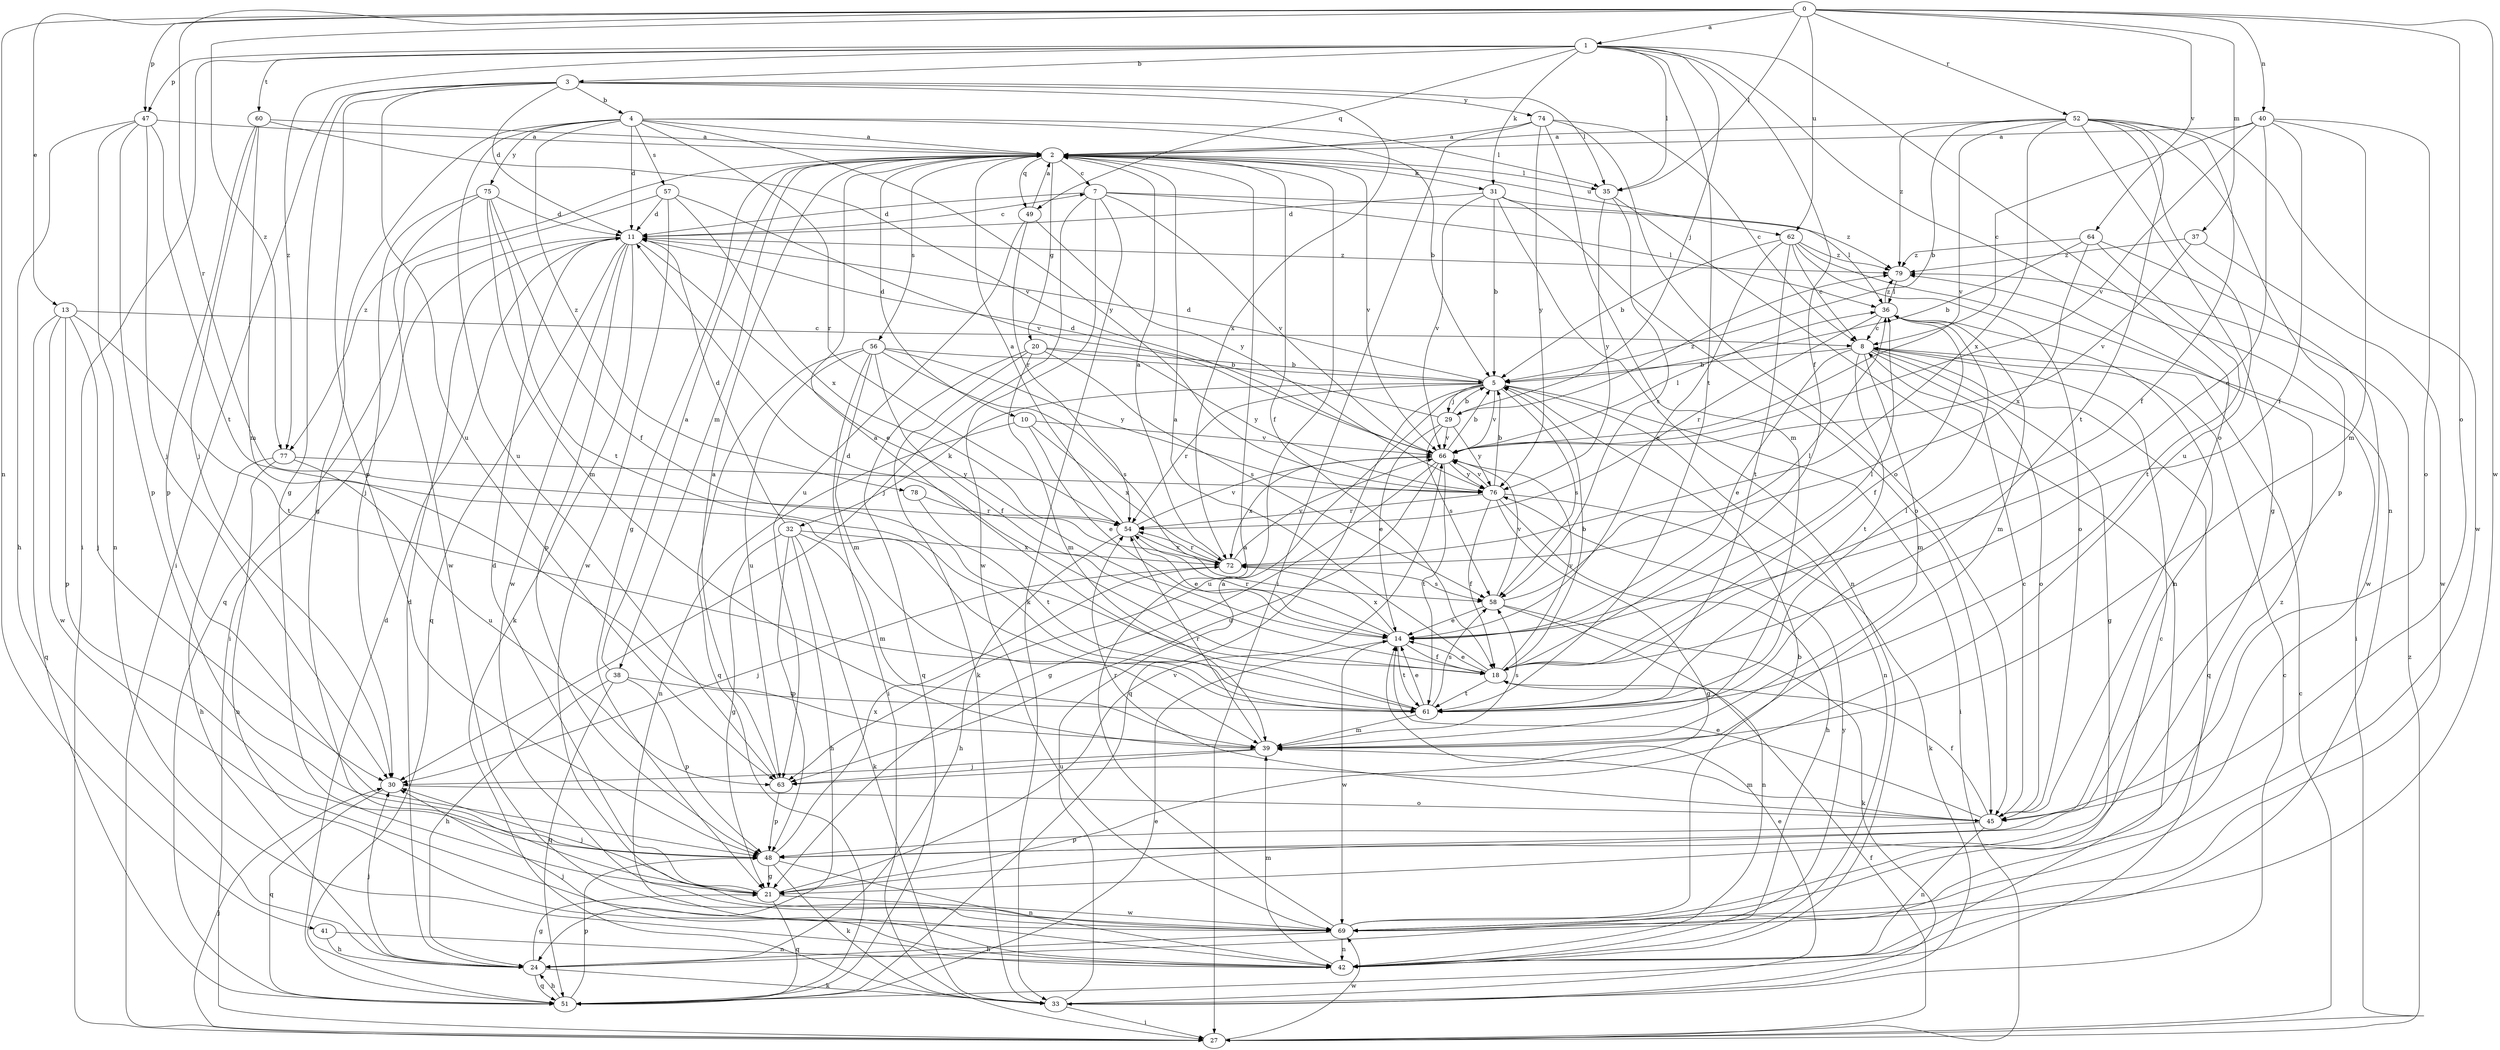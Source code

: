 strict digraph  {
0;
1;
2;
3;
4;
5;
7;
8;
10;
11;
13;
14;
18;
20;
21;
24;
27;
29;
30;
31;
32;
33;
35;
36;
37;
38;
39;
40;
41;
42;
45;
47;
48;
49;
51;
52;
54;
56;
57;
58;
60;
61;
62;
63;
64;
66;
69;
72;
74;
75;
76;
77;
78;
79;
0 -> 1  [label=a];
0 -> 13  [label=e];
0 -> 35  [label=l];
0 -> 37  [label=m];
0 -> 40  [label=n];
0 -> 41  [label=n];
0 -> 45  [label=o];
0 -> 47  [label=p];
0 -> 52  [label=r];
0 -> 54  [label=r];
0 -> 62  [label=u];
0 -> 64  [label=v];
0 -> 69  [label=w];
0 -> 77  [label=z];
1 -> 3  [label=b];
1 -> 18  [label=f];
1 -> 27  [label=i];
1 -> 29  [label=j];
1 -> 31  [label=k];
1 -> 35  [label=l];
1 -> 42  [label=n];
1 -> 45  [label=o];
1 -> 47  [label=p];
1 -> 49  [label=q];
1 -> 60  [label=t];
1 -> 61  [label=t];
1 -> 77  [label=z];
2 -> 7  [label=c];
2 -> 10  [label=d];
2 -> 18  [label=f];
2 -> 20  [label=g];
2 -> 21  [label=g];
2 -> 31  [label=k];
2 -> 35  [label=l];
2 -> 38  [label=m];
2 -> 49  [label=q];
2 -> 56  [label=s];
2 -> 62  [label=u];
2 -> 66  [label=v];
2 -> 77  [label=z];
3 -> 4  [label=b];
3 -> 11  [label=d];
3 -> 21  [label=g];
3 -> 27  [label=i];
3 -> 35  [label=l];
3 -> 48  [label=p];
3 -> 63  [label=u];
3 -> 72  [label=x];
3 -> 74  [label=y];
4 -> 2  [label=a];
4 -> 5  [label=b];
4 -> 11  [label=d];
4 -> 21  [label=g];
4 -> 35  [label=l];
4 -> 54  [label=r];
4 -> 57  [label=s];
4 -> 63  [label=u];
4 -> 75  [label=y];
4 -> 76  [label=y];
4 -> 78  [label=z];
5 -> 11  [label=d];
5 -> 27  [label=i];
5 -> 29  [label=j];
5 -> 32  [label=k];
5 -> 42  [label=n];
5 -> 51  [label=q];
5 -> 54  [label=r];
5 -> 58  [label=s];
5 -> 63  [label=u];
5 -> 66  [label=v];
7 -> 11  [label=d];
7 -> 30  [label=j];
7 -> 33  [label=k];
7 -> 36  [label=l];
7 -> 66  [label=v];
7 -> 69  [label=w];
7 -> 79  [label=z];
8 -> 5  [label=b];
8 -> 14  [label=e];
8 -> 21  [label=g];
8 -> 39  [label=m];
8 -> 45  [label=o];
8 -> 51  [label=q];
8 -> 61  [label=t];
10 -> 14  [label=e];
10 -> 42  [label=n];
10 -> 66  [label=v];
10 -> 72  [label=x];
11 -> 7  [label=c];
11 -> 14  [label=e];
11 -> 27  [label=i];
11 -> 33  [label=k];
11 -> 48  [label=p];
11 -> 51  [label=q];
11 -> 69  [label=w];
11 -> 79  [label=z];
13 -> 8  [label=c];
13 -> 30  [label=j];
13 -> 48  [label=p];
13 -> 51  [label=q];
13 -> 61  [label=t];
13 -> 69  [label=w];
14 -> 18  [label=f];
14 -> 36  [label=l];
14 -> 54  [label=r];
14 -> 61  [label=t];
14 -> 69  [label=w];
14 -> 72  [label=x];
18 -> 2  [label=a];
18 -> 5  [label=b];
18 -> 11  [label=d];
18 -> 14  [label=e];
18 -> 61  [label=t];
18 -> 66  [label=v];
20 -> 5  [label=b];
20 -> 33  [label=k];
20 -> 39  [label=m];
20 -> 51  [label=q];
20 -> 58  [label=s];
20 -> 76  [label=y];
21 -> 11  [label=d];
21 -> 30  [label=j];
21 -> 51  [label=q];
21 -> 66  [label=v];
21 -> 69  [label=w];
24 -> 11  [label=d];
24 -> 21  [label=g];
24 -> 30  [label=j];
24 -> 33  [label=k];
24 -> 51  [label=q];
27 -> 8  [label=c];
27 -> 18  [label=f];
27 -> 30  [label=j];
27 -> 69  [label=w];
27 -> 79  [label=z];
29 -> 5  [label=b];
29 -> 11  [label=d];
29 -> 14  [label=e];
29 -> 58  [label=s];
29 -> 66  [label=v];
29 -> 76  [label=y];
29 -> 79  [label=z];
30 -> 45  [label=o];
30 -> 51  [label=q];
31 -> 5  [label=b];
31 -> 11  [label=d];
31 -> 36  [label=l];
31 -> 42  [label=n];
31 -> 45  [label=o];
31 -> 66  [label=v];
32 -> 11  [label=d];
32 -> 21  [label=g];
32 -> 24  [label=h];
32 -> 33  [label=k];
32 -> 39  [label=m];
32 -> 48  [label=p];
32 -> 72  [label=x];
33 -> 2  [label=a];
33 -> 8  [label=c];
33 -> 14  [label=e];
33 -> 27  [label=i];
35 -> 42  [label=n];
35 -> 58  [label=s];
35 -> 76  [label=y];
36 -> 8  [label=c];
36 -> 18  [label=f];
36 -> 39  [label=m];
36 -> 54  [label=r];
36 -> 79  [label=z];
37 -> 66  [label=v];
37 -> 69  [label=w];
37 -> 79  [label=z];
38 -> 2  [label=a];
38 -> 24  [label=h];
38 -> 48  [label=p];
38 -> 51  [label=q];
38 -> 61  [label=t];
39 -> 30  [label=j];
39 -> 54  [label=r];
39 -> 58  [label=s];
39 -> 63  [label=u];
40 -> 2  [label=a];
40 -> 8  [label=c];
40 -> 14  [label=e];
40 -> 18  [label=f];
40 -> 39  [label=m];
40 -> 45  [label=o];
40 -> 66  [label=v];
41 -> 24  [label=h];
41 -> 42  [label=n];
42 -> 30  [label=j];
42 -> 39  [label=m];
42 -> 76  [label=y];
45 -> 8  [label=c];
45 -> 14  [label=e];
45 -> 18  [label=f];
45 -> 39  [label=m];
45 -> 42  [label=n];
45 -> 48  [label=p];
45 -> 54  [label=r];
47 -> 2  [label=a];
47 -> 24  [label=h];
47 -> 30  [label=j];
47 -> 42  [label=n];
47 -> 48  [label=p];
47 -> 61  [label=t];
48 -> 21  [label=g];
48 -> 33  [label=k];
48 -> 36  [label=l];
48 -> 42  [label=n];
48 -> 72  [label=x];
49 -> 2  [label=a];
49 -> 54  [label=r];
49 -> 63  [label=u];
49 -> 76  [label=y];
51 -> 11  [label=d];
51 -> 14  [label=e];
51 -> 24  [label=h];
51 -> 48  [label=p];
52 -> 2  [label=a];
52 -> 5  [label=b];
52 -> 18  [label=f];
52 -> 21  [label=g];
52 -> 48  [label=p];
52 -> 61  [label=t];
52 -> 63  [label=u];
52 -> 66  [label=v];
52 -> 69  [label=w];
52 -> 72  [label=x];
52 -> 79  [label=z];
54 -> 2  [label=a];
54 -> 14  [label=e];
54 -> 24  [label=h];
54 -> 66  [label=v];
54 -> 72  [label=x];
56 -> 5  [label=b];
56 -> 18  [label=f];
56 -> 27  [label=i];
56 -> 39  [label=m];
56 -> 51  [label=q];
56 -> 58  [label=s];
56 -> 63  [label=u];
56 -> 76  [label=y];
57 -> 11  [label=d];
57 -> 51  [label=q];
57 -> 66  [label=v];
57 -> 69  [label=w];
57 -> 72  [label=x];
58 -> 14  [label=e];
58 -> 33  [label=k];
58 -> 36  [label=l];
58 -> 42  [label=n];
58 -> 66  [label=v];
60 -> 2  [label=a];
60 -> 30  [label=j];
60 -> 39  [label=m];
60 -> 48  [label=p];
60 -> 66  [label=v];
61 -> 2  [label=a];
61 -> 14  [label=e];
61 -> 36  [label=l];
61 -> 39  [label=m];
61 -> 58  [label=s];
62 -> 5  [label=b];
62 -> 8  [label=c];
62 -> 14  [label=e];
62 -> 27  [label=i];
62 -> 45  [label=o];
62 -> 61  [label=t];
62 -> 79  [label=z];
63 -> 2  [label=a];
63 -> 48  [label=p];
64 -> 5  [label=b];
64 -> 61  [label=t];
64 -> 69  [label=w];
64 -> 72  [label=x];
64 -> 79  [label=z];
66 -> 5  [label=b];
66 -> 21  [label=g];
66 -> 36  [label=l];
66 -> 61  [label=t];
66 -> 63  [label=u];
66 -> 72  [label=x];
66 -> 76  [label=y];
69 -> 2  [label=a];
69 -> 5  [label=b];
69 -> 8  [label=c];
69 -> 24  [label=h];
69 -> 42  [label=n];
69 -> 79  [label=z];
72 -> 2  [label=a];
72 -> 30  [label=j];
72 -> 54  [label=r];
72 -> 58  [label=s];
72 -> 66  [label=v];
74 -> 2  [label=a];
74 -> 8  [label=c];
74 -> 27  [label=i];
74 -> 39  [label=m];
74 -> 45  [label=o];
74 -> 76  [label=y];
75 -> 11  [label=d];
75 -> 18  [label=f];
75 -> 30  [label=j];
75 -> 39  [label=m];
75 -> 61  [label=t];
75 -> 69  [label=w];
76 -> 5  [label=b];
76 -> 18  [label=f];
76 -> 21  [label=g];
76 -> 24  [label=h];
76 -> 33  [label=k];
76 -> 54  [label=r];
76 -> 66  [label=v];
77 -> 24  [label=h];
77 -> 42  [label=n];
77 -> 63  [label=u];
77 -> 76  [label=y];
78 -> 54  [label=r];
78 -> 61  [label=t];
79 -> 36  [label=l];
}
